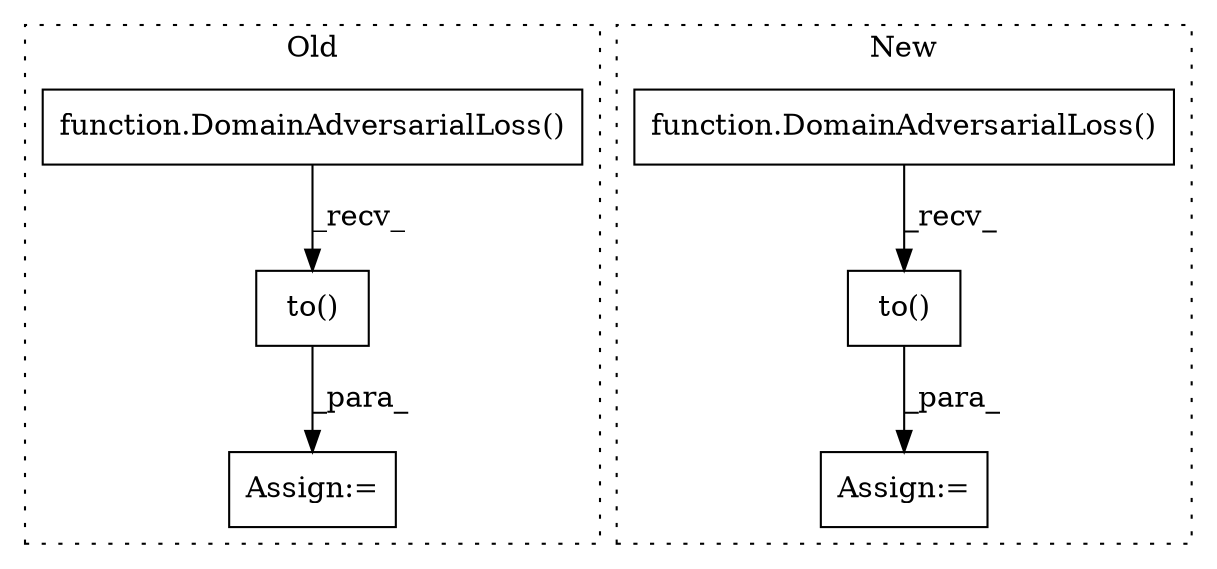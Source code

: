 digraph G {
subgraph cluster0 {
1 [label="function.DomainAdversarialLoss()" a="75" s="4664,4699" l="22,1" shape="box"];
3 [label="to()" a="75" s="4664,4710" l="40,1" shape="box"];
5 [label="Assign:=" a="68" s="4661" l="3" shape="box"];
label = "Old";
style="dotted";
}
subgraph cluster1 {
2 [label="function.DomainAdversarialLoss()" a="75" s="5129,5164" l="22,10" shape="box"];
4 [label="to()" a="75" s="5129,5184" l="49,1" shape="box"];
6 [label="Assign:=" a="68" s="5126" l="3" shape="box"];
label = "New";
style="dotted";
}
1 -> 3 [label="_recv_"];
2 -> 4 [label="_recv_"];
3 -> 5 [label="_para_"];
4 -> 6 [label="_para_"];
}
